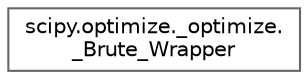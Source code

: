 digraph "Graphical Class Hierarchy"
{
 // LATEX_PDF_SIZE
  bgcolor="transparent";
  edge [fontname=Helvetica,fontsize=10,labelfontname=Helvetica,labelfontsize=10];
  node [fontname=Helvetica,fontsize=10,shape=box,height=0.2,width=0.4];
  rankdir="LR";
  Node0 [id="Node000000",label="scipy.optimize._optimize.\l_Brute_Wrapper",height=0.2,width=0.4,color="grey40", fillcolor="white", style="filled",URL="$db/dce/classscipy_1_1optimize_1_1__optimize_1_1__Brute__Wrapper.html",tooltip=" "];
}
